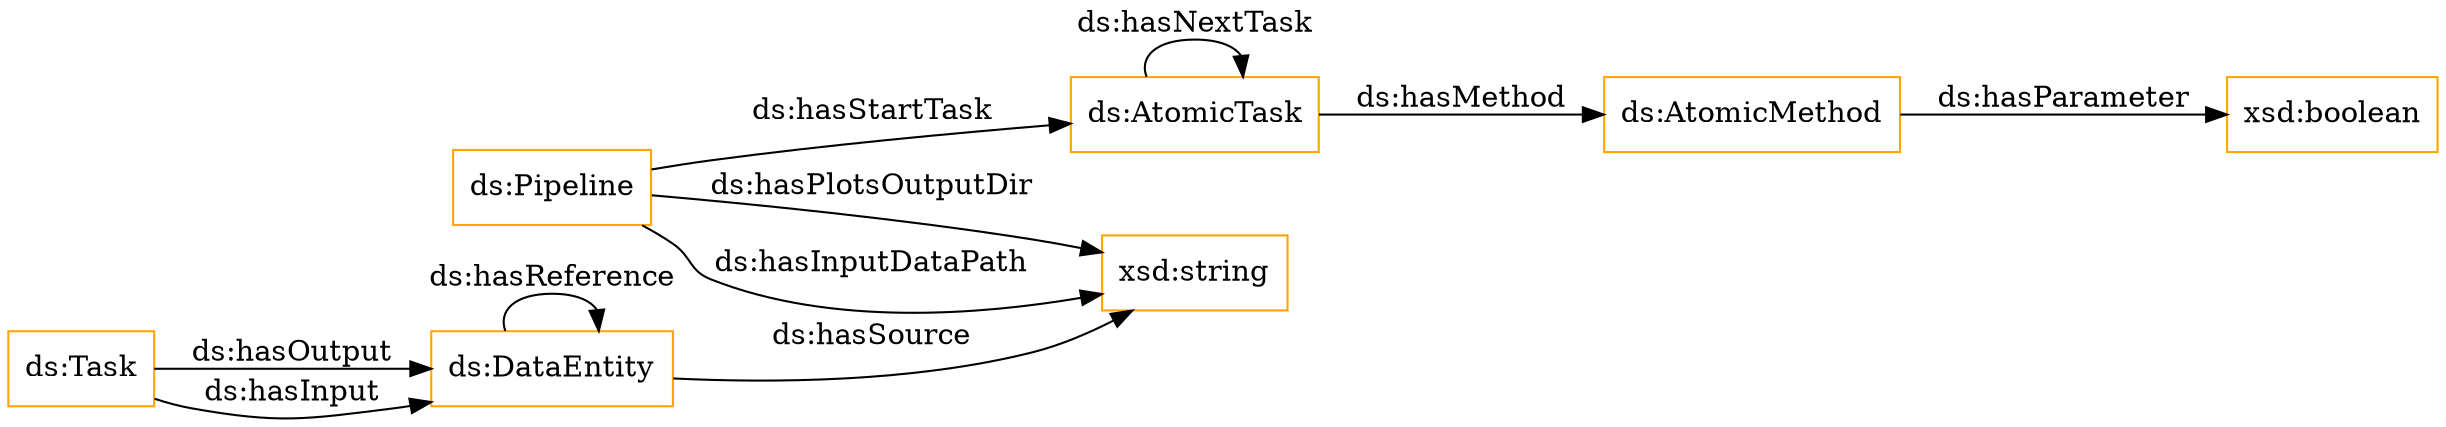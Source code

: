 digraph ar2dtool_diagram { 
rankdir=LR;
size="1501"
node [shape = rectangle, color="orange"]; "ds:Pipeline" "ds:Task" "ds:AtomicTask" "ds:DataEntity" "ds:AtomicMethod" ; /*classes style*/
	"ds:DataEntity" -> "ds:DataEntity" [ label = "ds:hasReference" ];
	"ds:Pipeline" -> "xsd:string" [ label = "ds:hasPlotsOutputDir" ];
	"ds:Task" -> "ds:DataEntity" [ label = "ds:hasOutput" ];
	"ds:DataEntity" -> "xsd:string" [ label = "ds:hasSource" ];
	"ds:AtomicTask" -> "ds:AtomicMethod" [ label = "ds:hasMethod" ];
	"ds:Task" -> "ds:DataEntity" [ label = "ds:hasInput" ];
	"ds:AtomicMethod" -> "xsd:boolean" [ label = "ds:hasParameter" ];
	"ds:Pipeline" -> "xsd:string" [ label = "ds:hasInputDataPath" ];
	"ds:AtomicTask" -> "ds:AtomicTask" [ label = "ds:hasNextTask" ];
	"ds:Pipeline" -> "ds:AtomicTask" [ label = "ds:hasStartTask" ];

}
